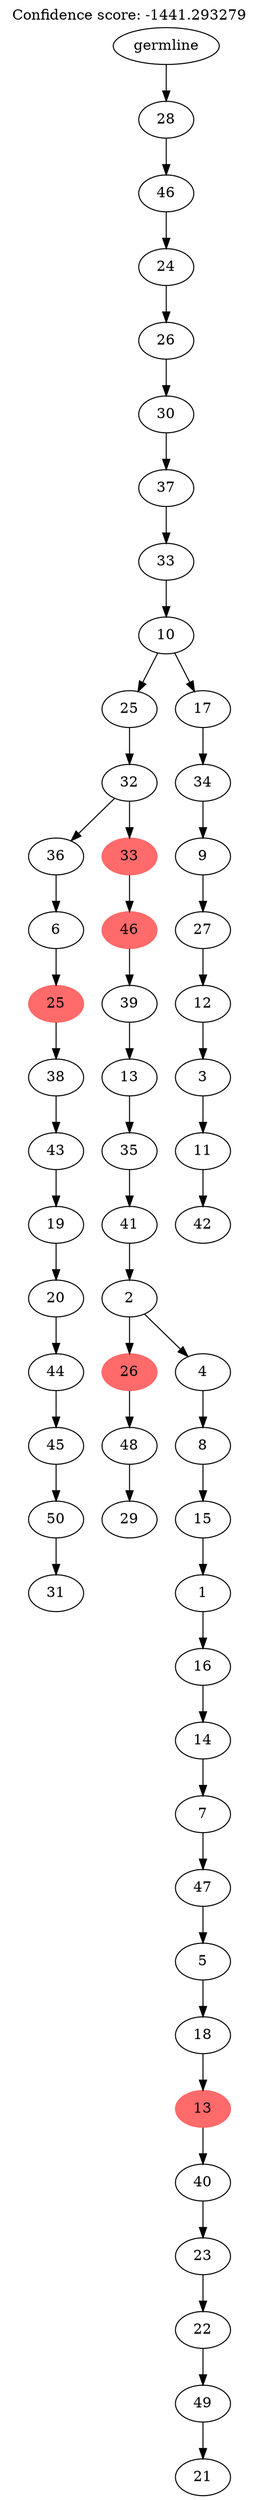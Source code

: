 digraph g {
	"54" -> "55";
	"55" [label="31"];
	"53" -> "54";
	"54" [label="50"];
	"52" -> "53";
	"53" [label="45"];
	"51" -> "52";
	"52" [label="44"];
	"50" -> "51";
	"51" [label="20"];
	"49" -> "50";
	"50" [label="19"];
	"48" -> "49";
	"49" [label="43"];
	"47" -> "48";
	"48" [label="38"];
	"46" -> "47";
	"47" [color=indianred1, style=filled, label="25"];
	"45" -> "46";
	"46" [label="6"];
	"43" -> "44";
	"44" [label="29"];
	"42" -> "43";
	"43" [label="48"];
	"40" -> "41";
	"41" [label="21"];
	"39" -> "40";
	"40" [label="49"];
	"38" -> "39";
	"39" [label="22"];
	"37" -> "38";
	"38" [label="23"];
	"36" -> "37";
	"37" [label="40"];
	"35" -> "36";
	"36" [color=indianred1, style=filled, label="13"];
	"34" -> "35";
	"35" [label="18"];
	"33" -> "34";
	"34" [label="5"];
	"32" -> "33";
	"33" [label="47"];
	"31" -> "32";
	"32" [label="7"];
	"30" -> "31";
	"31" [label="14"];
	"29" -> "30";
	"30" [label="16"];
	"28" -> "29";
	"29" [label="1"];
	"27" -> "28";
	"28" [label="15"];
	"26" -> "27";
	"27" [label="8"];
	"25" -> "26";
	"26" [label="4"];
	"25" -> "42";
	"42" [color=indianred1, style=filled, label="26"];
	"24" -> "25";
	"25" [label="2"];
	"23" -> "24";
	"24" [label="41"];
	"22" -> "23";
	"23" [label="35"];
	"21" -> "22";
	"22" [label="13"];
	"20" -> "21";
	"21" [label="39"];
	"19" -> "20";
	"20" [color=indianred1, style=filled, label="46"];
	"18" -> "19";
	"19" [color=indianred1, style=filled, label="33"];
	"18" -> "45";
	"45" [label="36"];
	"17" -> "18";
	"18" [label="32"];
	"15" -> "16";
	"16" [label="42"];
	"14" -> "15";
	"15" [label="11"];
	"13" -> "14";
	"14" [label="3"];
	"12" -> "13";
	"13" [label="12"];
	"11" -> "12";
	"12" [label="27"];
	"10" -> "11";
	"11" [label="9"];
	"9" -> "10";
	"10" [label="34"];
	"8" -> "9";
	"9" [label="17"];
	"8" -> "17";
	"17" [label="25"];
	"7" -> "8";
	"8" [label="10"];
	"6" -> "7";
	"7" [label="33"];
	"5" -> "6";
	"6" [label="37"];
	"4" -> "5";
	"5" [label="30"];
	"3" -> "4";
	"4" [label="26"];
	"2" -> "3";
	"3" [label="24"];
	"1" -> "2";
	"2" [label="46"];
	"0" -> "1";
	"1" [label="28"];
	"0" [label="germline"];
	labelloc="t";
	label="Confidence score: -1441.293279";
}
